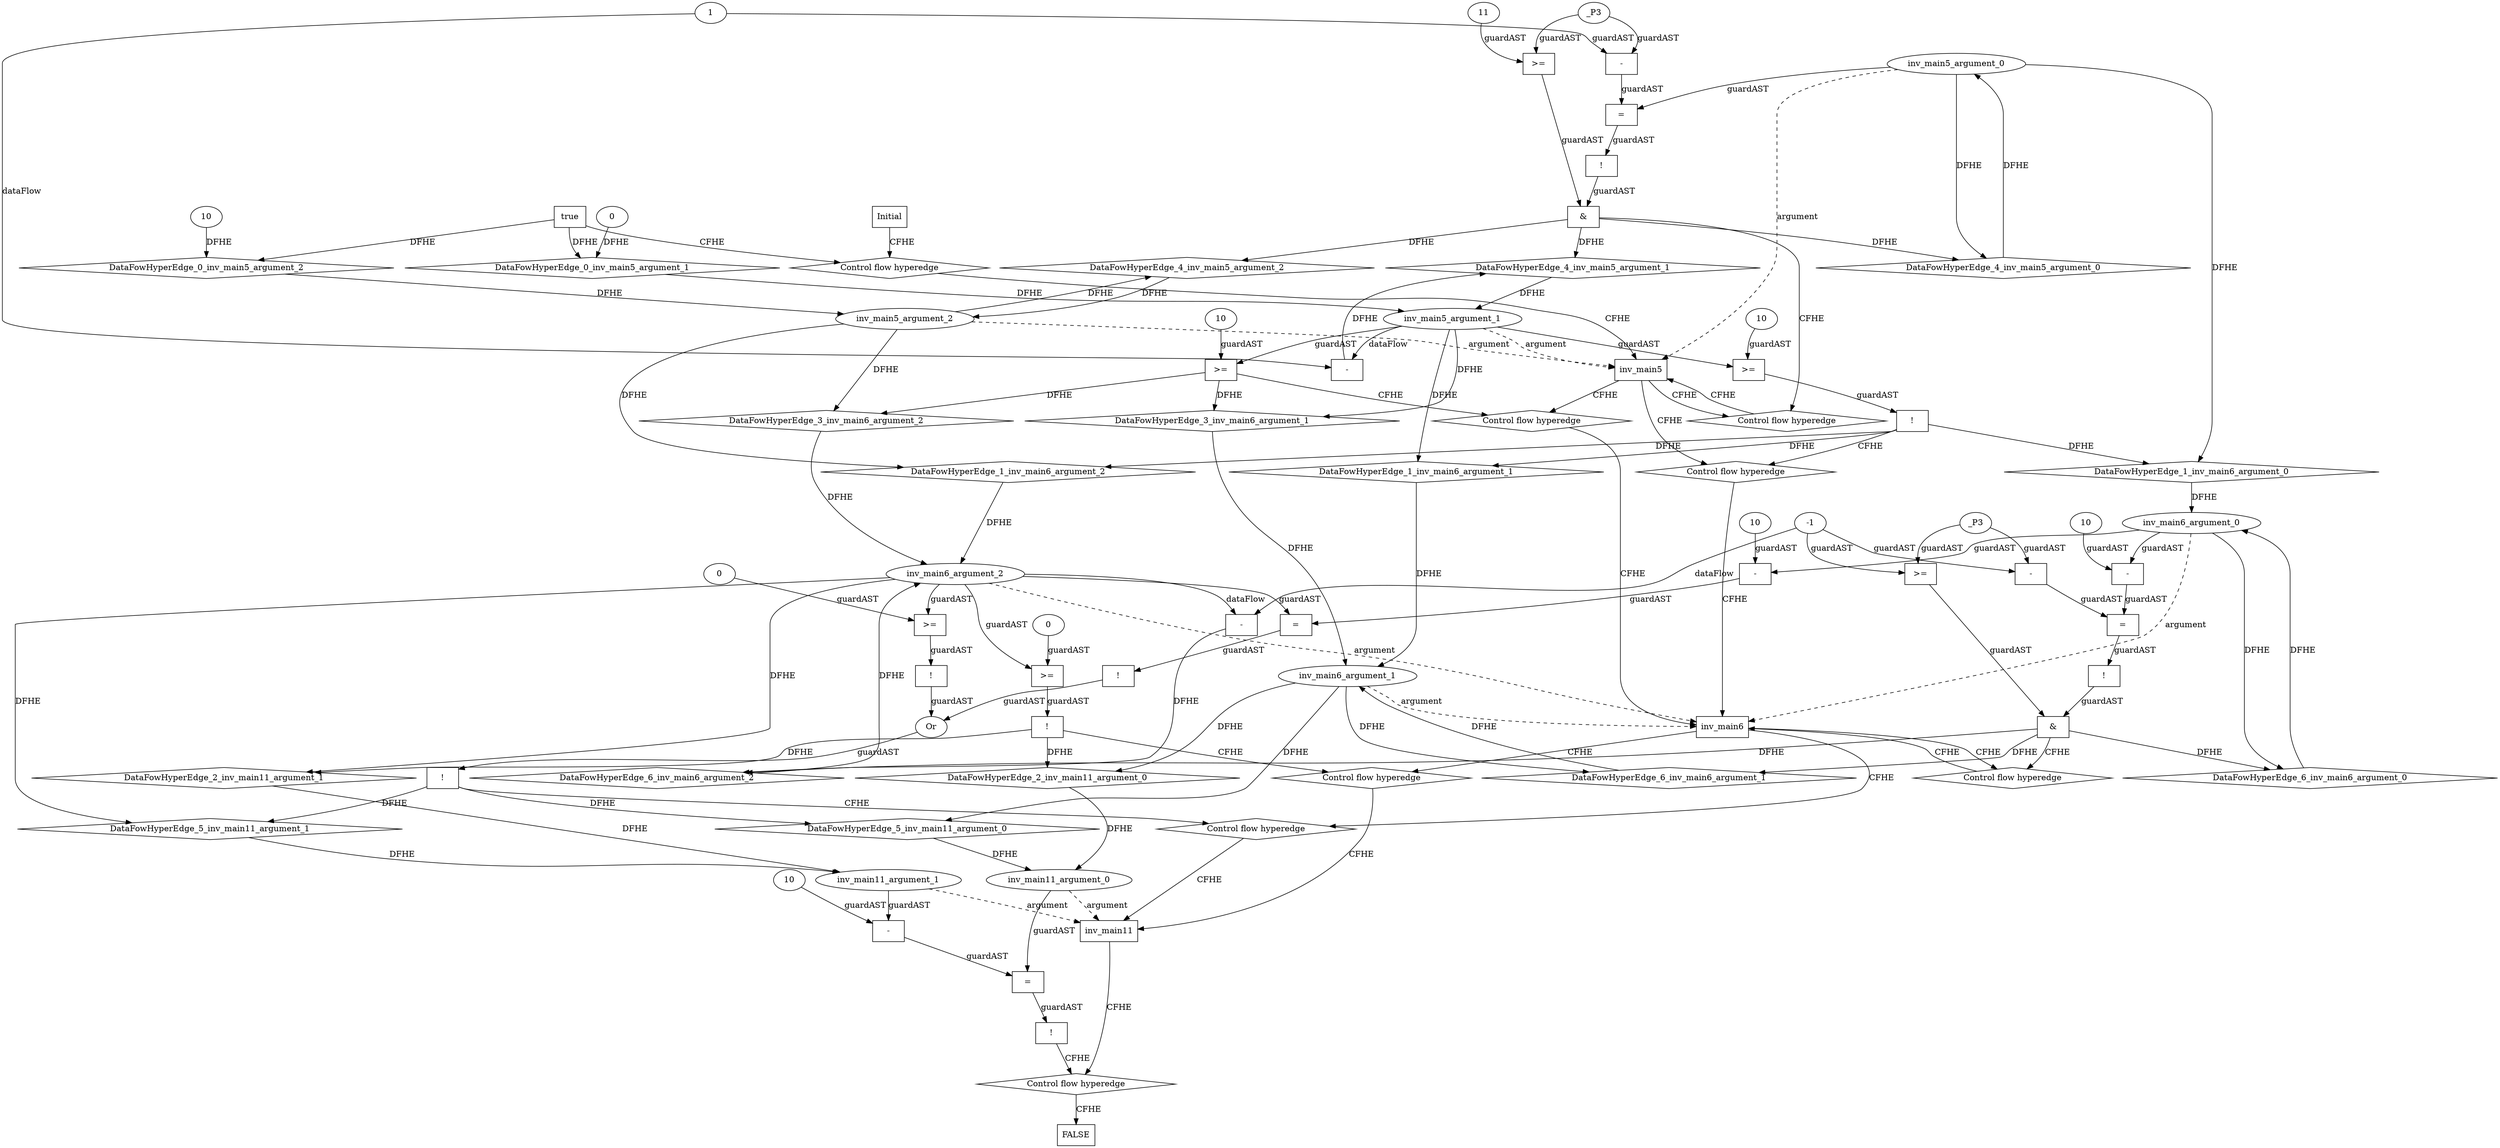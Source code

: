 digraph dag {
"inv_main11" [label="inv_main11" nodeName="inv_main11" class=CONTROL  shape="rect"];
"inv_main5" [label="inv_main5" nodeName="inv_main5" class=CONTROL  shape="rect"];
"inv_main6" [label="inv_main6" nodeName="inv_main6" class=CONTROL  shape="rect"];
FALSE [label="FALSE" nodeName=FALSE class=CONTROL  shape="rect"];
Initial [label="Initial" nodeName=Initial class=CONTROL  shape="rect"];
ControlFowHyperEdge_0 [label="Control flow hyperedge" nodeName=ControlFowHyperEdge_0 class=controlFlowHyperEdge shape="diamond"];
"Initial" -> ControlFowHyperEdge_0 [label="CFHE"]
ControlFowHyperEdge_0 -> "inv_main5" [label="CFHE"]
ControlFowHyperEdge_1 [label="Control flow hyperedge" nodeName=ControlFowHyperEdge_1 class=controlFlowHyperEdge shape="diamond"];
"inv_main5" -> ControlFowHyperEdge_1 [label="CFHE"]
ControlFowHyperEdge_1 -> "inv_main6" [label="CFHE"]
ControlFowHyperEdge_2 [label="Control flow hyperedge" nodeName=ControlFowHyperEdge_2 class=controlFlowHyperEdge shape="diamond"];
"inv_main6" -> ControlFowHyperEdge_2 [label="CFHE"]
ControlFowHyperEdge_2 -> "inv_main11" [label="CFHE"]
ControlFowHyperEdge_3 [label="Control flow hyperedge" nodeName=ControlFowHyperEdge_3 class=controlFlowHyperEdge shape="diamond"];
"inv_main5" -> ControlFowHyperEdge_3 [label="CFHE"]
ControlFowHyperEdge_3 -> "inv_main6" [label="CFHE"]
ControlFowHyperEdge_4 [label="Control flow hyperedge" nodeName=ControlFowHyperEdge_4 class=controlFlowHyperEdge shape="diamond"];
"inv_main5" -> ControlFowHyperEdge_4 [label="CFHE"]
ControlFowHyperEdge_4 -> "inv_main5" [label="CFHE"]
ControlFowHyperEdge_5 [label="Control flow hyperedge" nodeName=ControlFowHyperEdge_5 class=controlFlowHyperEdge shape="diamond"];
"inv_main6" -> ControlFowHyperEdge_5 [label="CFHE"]
ControlFowHyperEdge_5 -> "inv_main11" [label="CFHE"]
ControlFowHyperEdge_6 [label="Control flow hyperedge" nodeName=ControlFowHyperEdge_6 class=controlFlowHyperEdge shape="diamond"];
"inv_main6" -> ControlFowHyperEdge_6 [label="CFHE"]
ControlFowHyperEdge_6 -> "inv_main6" [label="CFHE"]
ControlFowHyperEdge_7 [label="Control flow hyperedge" nodeName=ControlFowHyperEdge_7 class=controlFlowHyperEdge shape="diamond"];
"inv_main11" -> ControlFowHyperEdge_7 [label="CFHE"]
ControlFowHyperEdge_7 -> "FALSE" [label="CFHE"]
"inv_main5_argument_0" [label="inv_main5_argument_0" nodeName=argument0 class=argument  head="inv_main5" shape="oval"];
"inv_main5_argument_0" -> "inv_main5"[label="argument" style="dashed"]
"inv_main5_argument_1" [label="inv_main5_argument_1" nodeName=argument1 class=argument  head="inv_main5" shape="oval"];
"inv_main5_argument_1" -> "inv_main5"[label="argument" style="dashed"]
"inv_main5_argument_2" [label="inv_main5_argument_2" nodeName=argument2 class=argument  head="inv_main5" shape="oval"];
"inv_main5_argument_2" -> "inv_main5"[label="argument" style="dashed"]
"inv_main6_argument_0" [label="inv_main6_argument_0" nodeName=argument0 class=argument  head="inv_main6" shape="oval"];
"inv_main6_argument_0" -> "inv_main6"[label="argument" style="dashed"]
"inv_main6_argument_1" [label="inv_main6_argument_1" nodeName=argument1 class=argument  head="inv_main6" shape="oval"];
"inv_main6_argument_1" -> "inv_main6"[label="argument" style="dashed"]
"inv_main6_argument_2" [label="inv_main6_argument_2" nodeName=argument2 class=argument  head="inv_main6" shape="oval"];
"inv_main6_argument_2" -> "inv_main6"[label="argument" style="dashed"]
"inv_main11_argument_0" [label="inv_main11_argument_0" nodeName=argument0 class=argument  head="inv_main11" shape="oval"];
"inv_main11_argument_0" -> "inv_main11"[label="argument" style="dashed"]
"inv_main11_argument_1" [label="inv_main11_argument_1" nodeName=argument1 class=argument  head="inv_main11" shape="oval"];
"inv_main11_argument_1" -> "inv_main11"[label="argument" style="dashed"]

"true_0" [label="true" nodeName="true_0" class=true shape="rect"];
"true_0" -> "ControlFowHyperEdge_0" [label="CFHE"];
"xxxinv_main5___Initial_0xxxdataFlow_0_node_0" [label="0" nodeName="xxxinv_main5___Initial_0xxxdataFlow_0_node_0" class=IdealInt ];

"xxxinv_main5___Initial_0xxxdataFlow1_node_0" [label="10" nodeName="xxxinv_main5___Initial_0xxxdataFlow1_node_0" class=IdealInt ];

"xxxinv_main6___inv_main5_1xxxguard_0_node_0" [label="!" nodeName="xxxinv_main6___inv_main5_1xxxguard_0_node_0" class=Operator shape="rect"];
"xxxinv_main6___inv_main5_1xxxguard_0_node_1" [label=">=" nodeName="xxxinv_main6___inv_main5_1xxxguard_0_node_1" class=Operator  shape="rect"];
"xxxinv_main6___inv_main5_1xxxguard_0_node_2" [label="10" nodeName="xxxinv_main6___inv_main5_1xxxguard_0_node_2" class=IdealInt ];
"xxxinv_main6___inv_main5_1xxxguard_0_node_1" -> "xxxinv_main6___inv_main5_1xxxguard_0_node_0"[label="guardAST"]
"xxxinv_main6___inv_main5_1xxxguard_0_node_2" -> "xxxinv_main6___inv_main5_1xxxguard_0_node_1"[label="guardAST"]
"inv_main5_argument_1" -> "xxxinv_main6___inv_main5_1xxxguard_0_node_1"[label="guardAST"]

"xxxinv_main6___inv_main5_1xxxguard_0_node_0" -> "ControlFowHyperEdge_1" [label="CFHE"];
"xxxinv_main11___inv_main6_2xxxguard_0_node_0" [label="!" nodeName="xxxinv_main11___inv_main6_2xxxguard_0_node_0" class=Operator shape="rect"];
"xxxinv_main11___inv_main6_2xxxguard_0_node_1" [label=">=" nodeName="xxxinv_main11___inv_main6_2xxxguard_0_node_1" class=Operator  shape="rect"];
"xxxinv_main11___inv_main6_2xxxguard_0_node_3" [label="0" nodeName="xxxinv_main11___inv_main6_2xxxguard_0_node_3" class=IdealInt ];
"xxxinv_main11___inv_main6_2xxxguard_0_node_1" -> "xxxinv_main11___inv_main6_2xxxguard_0_node_0"[label="guardAST"]
"inv_main6_argument_2" -> "xxxinv_main11___inv_main6_2xxxguard_0_node_1"[label="guardAST"]
"xxxinv_main11___inv_main6_2xxxguard_0_node_3" -> "xxxinv_main11___inv_main6_2xxxguard_0_node_1"[label="guardAST"]

"xxxinv_main11___inv_main6_2xxxguard_0_node_0" -> "ControlFowHyperEdge_2" [label="CFHE"];
"xxxinv_main6___inv_main5_3xxxguard_0_node_0" [label=">=" nodeName="xxxinv_main6___inv_main5_3xxxguard_0_node_0" class=Operator  shape="rect"];
"xxxinv_main6___inv_main5_3xxxguard_0_node_1" [label="10" nodeName="xxxinv_main6___inv_main5_3xxxguard_0_node_1" class=IdealInt ];
"xxxinv_main6___inv_main5_3xxxguard_0_node_1" -> "xxxinv_main6___inv_main5_3xxxguard_0_node_0"[label="guardAST"]
"inv_main5_argument_1" -> "xxxinv_main6___inv_main5_3xxxguard_0_node_0"[label="guardAST"]

"xxxinv_main6___inv_main5_3xxxguard_0_node_0" -> "ControlFowHyperEdge_3" [label="CFHE"];

"xxxinv_main5___inv_main5_4xxx_and" [label="&" nodeName="xxxinv_main5___inv_main5_4xxx_and" class=Operator shape="rect"];
"xxxinv_main5___inv_main5_4xxxguard_0_node_0" [label=">=" nodeName="xxxinv_main5___inv_main5_4xxxguard_0_node_0" class=Operator  shape="rect"];
"xxxinv_main5___inv_main5_4xxxguard_0_node_1" [label="11" nodeName="xxxinv_main5___inv_main5_4xxxguard_0_node_1" class=IdealInt ];
"xxxinv_main5___inv_main5_4xxxguard_0_node_2" [label="_P3" nodeName="xxxinv_main5___inv_main5_4xxxguard_0_node_2" class=symbolicConstant ];
"xxxinv_main5___inv_main5_4xxxguard_0_node_1" -> "xxxinv_main5___inv_main5_4xxxguard_0_node_0"[label="guardAST"]
"xxxinv_main5___inv_main5_4xxxguard_0_node_2" -> "xxxinv_main5___inv_main5_4xxxguard_0_node_0"[label="guardAST"]

"xxxinv_main5___inv_main5_4xxxguard_0_node_0" -> "xxxinv_main5___inv_main5_4xxx_and" [label="guardAST"];
"xxxinv_main5___inv_main5_4xxxguard1_node_0" [label="!" nodeName="xxxinv_main5___inv_main5_4xxxguard1_node_0" class=Operator shape="rect"];
"xxxinv_main5___inv_main5_4xxxguard1_node_1" [label="=" nodeName="xxxinv_main5___inv_main5_4xxxguard1_node_1" class=Operator  shape="rect"];
"xxxinv_main5___inv_main5_4xxxguard1_node_2" [label="-" nodeName="xxxinv_main5___inv_main5_4xxxguard1_node_2" class= Operator shape="rect"];
"xxxinv_main5___inv_main5_4xxxguard1_node_1" -> "xxxinv_main5___inv_main5_4xxxguard1_node_0"[label="guardAST"]
"xxxinv_main5___inv_main5_4xxxguard1_node_2" -> "xxxinv_main5___inv_main5_4xxxguard1_node_1"[label="guardAST"]
"inv_main5_argument_0" -> "xxxinv_main5___inv_main5_4xxxguard1_node_1"[label="guardAST"]
"xxxinv_main5___inv_main5_4xxxguard_0_node_2" -> "xxxinv_main5___inv_main5_4xxxguard1_node_2"[label="guardAST"]
"xxxinv_main5___inv_main5_4xxxdataFlow_0_node_2" -> "xxxinv_main5___inv_main5_4xxxguard1_node_2"[label="guardAST"]

"xxxinv_main5___inv_main5_4xxxguard1_node_0" -> "xxxinv_main5___inv_main5_4xxx_and" [label="guardAST"];
"xxxinv_main5___inv_main5_4xxx_and" -> "ControlFowHyperEdge_4" [label="CFHE"];
"xxxinv_main5___inv_main5_4xxxdataFlow_0_node_0" [label="-" nodeName="xxxinv_main5___inv_main5_4xxxdataFlow_0_node_0" class= Operator shape="rect"];
"xxxinv_main5___inv_main5_4xxxdataFlow_0_node_2" [label="1" nodeName="xxxinv_main5___inv_main5_4xxxdataFlow_0_node_2" class=IdealInt ];
"inv_main5_argument_1" -> "xxxinv_main5___inv_main5_4xxxdataFlow_0_node_0"[label="dataFlow"]
"xxxinv_main5___inv_main5_4xxxdataFlow_0_node_2" -> "xxxinv_main5___inv_main5_4xxxdataFlow_0_node_0"[label="dataFlow"]

"xxxinv_main11___inv_main6_5xxxguard_0_node_0" [label="!" nodeName="xxxinv_main11___inv_main6_5xxxguard_0_node_0" class=Operator shape="rect"];
"xxxinv_main11___inv_main6_5xxxguard_0_node_1" [label="Or" nodeName="xxxinv_main11___inv_main6_5xxxguard_0_node_1" class=Operator ];
"xxxinv_main11___inv_main6_5xxxguard_0_node_2" [label="!" nodeName="xxxinv_main11___inv_main6_5xxxguard_0_node_2" class=Operator shape="rect"];
"xxxinv_main11___inv_main6_5xxxguard_0_node_3" [label="=" nodeName="xxxinv_main11___inv_main6_5xxxguard_0_node_3" class=Operator  shape="rect"];
"xxxinv_main11___inv_main6_5xxxguard_0_node_5" [label="-" nodeName="xxxinv_main11___inv_main6_5xxxguard_0_node_5" class= Operator shape="rect"];
"xxxinv_main11___inv_main6_5xxxguard_0_node_6" [label="10" nodeName="xxxinv_main11___inv_main6_5xxxguard_0_node_6" class=IdealInt ];
"xxxinv_main11___inv_main6_5xxxguard_0_node_8" [label="!" nodeName="xxxinv_main11___inv_main6_5xxxguard_0_node_8" class=Operator shape="rect"];
"xxxinv_main11___inv_main6_5xxxguard_0_node_9" [label=">=" nodeName="xxxinv_main11___inv_main6_5xxxguard_0_node_9" class=Operator  shape="rect"];
"xxxinv_main11___inv_main6_5xxxguard_0_node_11" [label="0" nodeName="xxxinv_main11___inv_main6_5xxxguard_0_node_11" class=IdealInt ];
"xxxinv_main11___inv_main6_5xxxguard_0_node_1" -> "xxxinv_main11___inv_main6_5xxxguard_0_node_0"[label="guardAST"]
"xxxinv_main11___inv_main6_5xxxguard_0_node_2" -> "xxxinv_main11___inv_main6_5xxxguard_0_node_1"[label="guardAST"]
"xxxinv_main11___inv_main6_5xxxguard_0_node_8" -> "xxxinv_main11___inv_main6_5xxxguard_0_node_1"[label="guardAST"]
"xxxinv_main11___inv_main6_5xxxguard_0_node_3" -> "xxxinv_main11___inv_main6_5xxxguard_0_node_2"[label="guardAST"]
"inv_main6_argument_2" -> "xxxinv_main11___inv_main6_5xxxguard_0_node_3"[label="guardAST"]
"xxxinv_main11___inv_main6_5xxxguard_0_node_5" -> "xxxinv_main11___inv_main6_5xxxguard_0_node_3"[label="guardAST"]
"xxxinv_main11___inv_main6_5xxxguard_0_node_6" -> "xxxinv_main11___inv_main6_5xxxguard_0_node_5"[label="guardAST"]
"inv_main6_argument_0" -> "xxxinv_main11___inv_main6_5xxxguard_0_node_5"[label="guardAST"]
"xxxinv_main11___inv_main6_5xxxguard_0_node_9" -> "xxxinv_main11___inv_main6_5xxxguard_0_node_8"[label="guardAST"]
"inv_main6_argument_2" -> "xxxinv_main11___inv_main6_5xxxguard_0_node_9"[label="guardAST"]
"xxxinv_main11___inv_main6_5xxxguard_0_node_11" -> "xxxinv_main11___inv_main6_5xxxguard_0_node_9"[label="guardAST"]

"xxxinv_main11___inv_main6_5xxxguard_0_node_0" -> "ControlFowHyperEdge_5" [label="CFHE"];
"xxxinv_main6___inv_main6_6xxx_and" [label="&" nodeName="xxxinv_main6___inv_main6_6xxx_and" class=Operator shape="rect"];
"xxxinv_main6___inv_main6_6xxxguard_0_node_0" [label="!" nodeName="xxxinv_main6___inv_main6_6xxxguard_0_node_0" class=Operator shape="rect"];
"xxxinv_main6___inv_main6_6xxxguard_0_node_1" [label="=" nodeName="xxxinv_main6___inv_main6_6xxxguard_0_node_1" class=Operator  shape="rect"];
"xxxinv_main6___inv_main6_6xxxguard_0_node_2" [label="-" nodeName="xxxinv_main6___inv_main6_6xxxguard_0_node_2" class= Operator shape="rect"];
"xxxinv_main6___inv_main6_6xxxguard_0_node_3" [label="_P3" nodeName="xxxinv_main6___inv_main6_6xxxguard_0_node_3" class=symbolicConstant ];
"xxxinv_main6___inv_main6_6xxxguard_0_node_5" [label="-" nodeName="xxxinv_main6___inv_main6_6xxxguard_0_node_5" class= Operator shape="rect"];
"xxxinv_main6___inv_main6_6xxxguard_0_node_6" [label="10" nodeName="xxxinv_main6___inv_main6_6xxxguard_0_node_6" class=IdealInt ];
"xxxinv_main6___inv_main6_6xxxguard_0_node_1" -> "xxxinv_main6___inv_main6_6xxxguard_0_node_0"[label="guardAST"]
"xxxinv_main6___inv_main6_6xxxguard_0_node_2" -> "xxxinv_main6___inv_main6_6xxxguard_0_node_1"[label="guardAST"]
"xxxinv_main6___inv_main6_6xxxguard_0_node_5" -> "xxxinv_main6___inv_main6_6xxxguard_0_node_1"[label="guardAST"]
"xxxinv_main6___inv_main6_6xxxguard_0_node_3" -> "xxxinv_main6___inv_main6_6xxxguard_0_node_2"[label="guardAST"]
"xxxinv_main6___inv_main6_6xxxdataFlow_0_node_2" -> "xxxinv_main6___inv_main6_6xxxguard_0_node_2"[label="guardAST"]
"xxxinv_main6___inv_main6_6xxxguard_0_node_6" -> "xxxinv_main6___inv_main6_6xxxguard_0_node_5"[label="guardAST"]
"inv_main6_argument_0" -> "xxxinv_main6___inv_main6_6xxxguard_0_node_5"[label="guardAST"]

"xxxinv_main6___inv_main6_6xxxguard_0_node_0" -> "xxxinv_main6___inv_main6_6xxx_and" [label="guardAST"];
"xxxinv_main6___inv_main6_6xxxguard1_node_0" [label=">=" nodeName="xxxinv_main6___inv_main6_6xxxguard1_node_0" class=Operator  shape="rect"];
"xxxinv_main6___inv_main6_6xxxguard_0_node_3" -> "xxxinv_main6___inv_main6_6xxxguard1_node_0"[label="guardAST"]
"xxxinv_main6___inv_main6_6xxxdataFlow_0_node_2" -> "xxxinv_main6___inv_main6_6xxxguard1_node_0"[label="guardAST"]

"xxxinv_main6___inv_main6_6xxxguard1_node_0" -> "xxxinv_main6___inv_main6_6xxx_and" [label="guardAST"];
"xxxinv_main6___inv_main6_6xxx_and" -> "ControlFowHyperEdge_6" [label="CFHE"];
"xxxinv_main6___inv_main6_6xxxdataFlow_0_node_0" [label="-" nodeName="xxxinv_main6___inv_main6_6xxxdataFlow_0_node_0" class= Operator shape="rect"];
"xxxinv_main6___inv_main6_6xxxdataFlow_0_node_2" [label="-1" nodeName="xxxinv_main6___inv_main6_6xxxdataFlow_0_node_2" class=IdealInt ];
"inv_main6_argument_2" -> "xxxinv_main6___inv_main6_6xxxdataFlow_0_node_0"[label="dataFlow"]
"xxxinv_main6___inv_main6_6xxxdataFlow_0_node_2" -> "xxxinv_main6___inv_main6_6xxxdataFlow_0_node_0"[label="dataFlow"]

"xxxFALSE___inv_main11_7xxxguard_0_node_0" [label="!" nodeName="xxxFALSE___inv_main11_7xxxguard_0_node_0" class=Operator shape="rect"];
"xxxFALSE___inv_main11_7xxxguard_0_node_1" [label="=" nodeName="xxxFALSE___inv_main11_7xxxguard_0_node_1" class=Operator  shape="rect"];
"xxxFALSE___inv_main11_7xxxguard_0_node_3" [label="-" nodeName="xxxFALSE___inv_main11_7xxxguard_0_node_3" class= Operator shape="rect"];
"xxxFALSE___inv_main11_7xxxguard_0_node_4" [label="10" nodeName="xxxFALSE___inv_main11_7xxxguard_0_node_4" class=IdealInt ];
"xxxFALSE___inv_main11_7xxxguard_0_node_1" -> "xxxFALSE___inv_main11_7xxxguard_0_node_0"[label="guardAST"]
"inv_main11_argument_0" -> "xxxFALSE___inv_main11_7xxxguard_0_node_1"[label="guardAST"]
"xxxFALSE___inv_main11_7xxxguard_0_node_3" -> "xxxFALSE___inv_main11_7xxxguard_0_node_1"[label="guardAST"]
"xxxFALSE___inv_main11_7xxxguard_0_node_4" -> "xxxFALSE___inv_main11_7xxxguard_0_node_3"[label="guardAST"]
"inv_main11_argument_1" -> "xxxFALSE___inv_main11_7xxxguard_0_node_3"[label="guardAST"]

"xxxFALSE___inv_main11_7xxxguard_0_node_0" -> "ControlFowHyperEdge_7" [label="CFHE"];
"inv_main5_argument_0" -> "DataFowHyperEdge_1_inv_main6_argument_0"[label="DFHE"]
"DataFowHyperEdge_1_inv_main6_argument_0" [label="DataFowHyperEdge_1_inv_main6_argument_0" nodeName="DataFowHyperEdge_1_inv_main6_argument_0" class=DataFlowHyperedge shape="diamond"];
"DataFowHyperEdge_1_inv_main6_argument_0" -> "inv_main6_argument_0"[label="DFHE"]
"xxxinv_main6___inv_main5_1xxxguard_0_node_0" -> "DataFowHyperEdge_1_inv_main6_argument_0"[label="DFHE"]
"inv_main5_argument_1" -> "DataFowHyperEdge_1_inv_main6_argument_1"[label="DFHE"]
"DataFowHyperEdge_1_inv_main6_argument_1" [label="DataFowHyperEdge_1_inv_main6_argument_1" nodeName="DataFowHyperEdge_1_inv_main6_argument_1" class=DataFlowHyperedge shape="diamond"];
"DataFowHyperEdge_1_inv_main6_argument_1" -> "inv_main6_argument_1"[label="DFHE"]
"xxxinv_main6___inv_main5_1xxxguard_0_node_0" -> "DataFowHyperEdge_1_inv_main6_argument_1"[label="DFHE"]
"inv_main5_argument_2" -> "DataFowHyperEdge_1_inv_main6_argument_2"[label="DFHE"]
"DataFowHyperEdge_1_inv_main6_argument_2" [label="DataFowHyperEdge_1_inv_main6_argument_2" nodeName="DataFowHyperEdge_1_inv_main6_argument_2" class=DataFlowHyperedge shape="diamond"];
"DataFowHyperEdge_1_inv_main6_argument_2" -> "inv_main6_argument_2"[label="DFHE"]
"xxxinv_main6___inv_main5_1xxxguard_0_node_0" -> "DataFowHyperEdge_1_inv_main6_argument_2"[label="DFHE"]
"inv_main6_argument_1" -> "DataFowHyperEdge_2_inv_main11_argument_0"[label="DFHE"]
"DataFowHyperEdge_2_inv_main11_argument_0" [label="DataFowHyperEdge_2_inv_main11_argument_0" nodeName="DataFowHyperEdge_2_inv_main11_argument_0" class=DataFlowHyperedge shape="diamond"];
"DataFowHyperEdge_2_inv_main11_argument_0" -> "inv_main11_argument_0"[label="DFHE"]
"xxxinv_main11___inv_main6_2xxxguard_0_node_0" -> "DataFowHyperEdge_2_inv_main11_argument_0"[label="DFHE"]
"inv_main6_argument_2" -> "DataFowHyperEdge_2_inv_main11_argument_1"[label="DFHE"]
"DataFowHyperEdge_2_inv_main11_argument_1" [label="DataFowHyperEdge_2_inv_main11_argument_1" nodeName="DataFowHyperEdge_2_inv_main11_argument_1" class=DataFlowHyperedge shape="diamond"];
"DataFowHyperEdge_2_inv_main11_argument_1" -> "inv_main11_argument_1"[label="DFHE"]
"xxxinv_main11___inv_main6_2xxxguard_0_node_0" -> "DataFowHyperEdge_2_inv_main11_argument_1"[label="DFHE"]
"inv_main5_argument_2" -> "DataFowHyperEdge_3_inv_main6_argument_2"[label="DFHE"]
"DataFowHyperEdge_3_inv_main6_argument_2" [label="DataFowHyperEdge_3_inv_main6_argument_2" nodeName="DataFowHyperEdge_3_inv_main6_argument_2" class=DataFlowHyperedge shape="diamond"];
"DataFowHyperEdge_3_inv_main6_argument_2" -> "inv_main6_argument_2"[label="DFHE"]
"xxxinv_main6___inv_main5_3xxxguard_0_node_0" -> "DataFowHyperEdge_3_inv_main6_argument_2"[label="DFHE"]
"inv_main5_argument_0" -> "DataFowHyperEdge_4_inv_main5_argument_0"[label="DFHE"]
"DataFowHyperEdge_4_inv_main5_argument_0" [label="DataFowHyperEdge_4_inv_main5_argument_0" nodeName="DataFowHyperEdge_4_inv_main5_argument_0" class=DataFlowHyperedge shape="diamond"];
"DataFowHyperEdge_4_inv_main5_argument_0" -> "inv_main5_argument_0"[label="DFHE"]
"xxxinv_main5___inv_main5_4xxx_and" -> "DataFowHyperEdge_4_inv_main5_argument_0"[label="DFHE"]
"inv_main5_argument_2" -> "DataFowHyperEdge_4_inv_main5_argument_2"[label="DFHE"]
"DataFowHyperEdge_4_inv_main5_argument_2" [label="DataFowHyperEdge_4_inv_main5_argument_2" nodeName="DataFowHyperEdge_4_inv_main5_argument_2" class=DataFlowHyperedge shape="diamond"];
"DataFowHyperEdge_4_inv_main5_argument_2" -> "inv_main5_argument_2"[label="DFHE"]
"xxxinv_main5___inv_main5_4xxx_and" -> "DataFowHyperEdge_4_inv_main5_argument_2"[label="DFHE"]
"inv_main6_argument_1" -> "DataFowHyperEdge_5_inv_main11_argument_0"[label="DFHE"]
"DataFowHyperEdge_5_inv_main11_argument_0" [label="DataFowHyperEdge_5_inv_main11_argument_0" nodeName="DataFowHyperEdge_5_inv_main11_argument_0" class=DataFlowHyperedge shape="diamond"];
"DataFowHyperEdge_5_inv_main11_argument_0" -> "inv_main11_argument_0"[label="DFHE"]
"xxxinv_main11___inv_main6_5xxxguard_0_node_0" -> "DataFowHyperEdge_5_inv_main11_argument_0"[label="DFHE"]
"inv_main6_argument_2" -> "DataFowHyperEdge_5_inv_main11_argument_1"[label="DFHE"]
"DataFowHyperEdge_5_inv_main11_argument_1" [label="DataFowHyperEdge_5_inv_main11_argument_1" nodeName="DataFowHyperEdge_5_inv_main11_argument_1" class=DataFlowHyperedge shape="diamond"];
"DataFowHyperEdge_5_inv_main11_argument_1" -> "inv_main11_argument_1"[label="DFHE"]
"xxxinv_main11___inv_main6_5xxxguard_0_node_0" -> "DataFowHyperEdge_5_inv_main11_argument_1"[label="DFHE"]
"inv_main6_argument_0" -> "DataFowHyperEdge_6_inv_main6_argument_0"[label="DFHE"]
"DataFowHyperEdge_6_inv_main6_argument_0" [label="DataFowHyperEdge_6_inv_main6_argument_0" nodeName="DataFowHyperEdge_6_inv_main6_argument_0" class=DataFlowHyperedge shape="diamond"];
"DataFowHyperEdge_6_inv_main6_argument_0" -> "inv_main6_argument_0"[label="DFHE"]
"xxxinv_main6___inv_main6_6xxx_and" -> "DataFowHyperEdge_6_inv_main6_argument_0"[label="DFHE"]
"inv_main6_argument_1" -> "DataFowHyperEdge_6_inv_main6_argument_1"[label="DFHE"]
"DataFowHyperEdge_6_inv_main6_argument_1" [label="DataFowHyperEdge_6_inv_main6_argument_1" nodeName="DataFowHyperEdge_6_inv_main6_argument_1" class=DataFlowHyperedge shape="diamond"];
"DataFowHyperEdge_6_inv_main6_argument_1" -> "inv_main6_argument_1"[label="DFHE"]
"xxxinv_main6___inv_main6_6xxx_and" -> "DataFowHyperEdge_6_inv_main6_argument_1"[label="DFHE"]
"DataFowHyperEdge_0_inv_main5_argument_1" [label="DataFowHyperEdge_0_inv_main5_argument_1" nodeName="DataFowHyperEdge_0_inv_main5_argument_1" class=DataFlowHyperedge shape="diamond"];
"DataFowHyperEdge_0_inv_main5_argument_1" -> "inv_main5_argument_1"[label="DFHE"]
"true_0" -> "DataFowHyperEdge_0_inv_main5_argument_1" [label="DFHE"];
"xxxinv_main5___Initial_0xxxdataFlow_0_node_0" -> "DataFowHyperEdge_0_inv_main5_argument_1" [label="DFHE"];
"DataFowHyperEdge_0_inv_main5_argument_2" [label="DataFowHyperEdge_0_inv_main5_argument_2" nodeName="DataFowHyperEdge_0_inv_main5_argument_2" class=DataFlowHyperedge shape="diamond"];
"DataFowHyperEdge_0_inv_main5_argument_2" -> "inv_main5_argument_2"[label="DFHE"]
"true_0" -> "DataFowHyperEdge_0_inv_main5_argument_2" [label="DFHE"];
"xxxinv_main5___Initial_0xxxdataFlow1_node_0" -> "DataFowHyperEdge_0_inv_main5_argument_2" [label="DFHE"];
"DataFowHyperEdge_3_inv_main6_argument_1" [label="DataFowHyperEdge_3_inv_main6_argument_1" nodeName="DataFowHyperEdge_3_inv_main6_argument_1" class=DataFlowHyperedge shape="diamond"];
"DataFowHyperEdge_3_inv_main6_argument_1" -> "inv_main6_argument_1"[label="DFHE"]
"xxxinv_main6___inv_main5_3xxxguard_0_node_0" -> "DataFowHyperEdge_3_inv_main6_argument_1"[label="DFHE"]
"inv_main5_argument_1" -> "DataFowHyperEdge_3_inv_main6_argument_1" [label="DFHE"];
"DataFowHyperEdge_4_inv_main5_argument_1" [label="DataFowHyperEdge_4_inv_main5_argument_1" nodeName="DataFowHyperEdge_4_inv_main5_argument_1" class=DataFlowHyperedge shape="diamond"];
"DataFowHyperEdge_4_inv_main5_argument_1" -> "inv_main5_argument_1"[label="DFHE"]
"xxxinv_main5___inv_main5_4xxx_and" -> "DataFowHyperEdge_4_inv_main5_argument_1"[label="DFHE"]
"xxxinv_main5___inv_main5_4xxxdataFlow_0_node_0" -> "DataFowHyperEdge_4_inv_main5_argument_1" [label="DFHE"];
"DataFowHyperEdge_6_inv_main6_argument_2" [label="DataFowHyperEdge_6_inv_main6_argument_2" nodeName="DataFowHyperEdge_6_inv_main6_argument_2" class=DataFlowHyperedge shape="diamond"];
"DataFowHyperEdge_6_inv_main6_argument_2" -> "inv_main6_argument_2"[label="DFHE"]
"xxxinv_main6___inv_main6_6xxx_and" -> "DataFowHyperEdge_6_inv_main6_argument_2"[label="DFHE"]
"xxxinv_main6___inv_main6_6xxxdataFlow_0_node_0" -> "DataFowHyperEdge_6_inv_main6_argument_2" [label="DFHE"];




}
